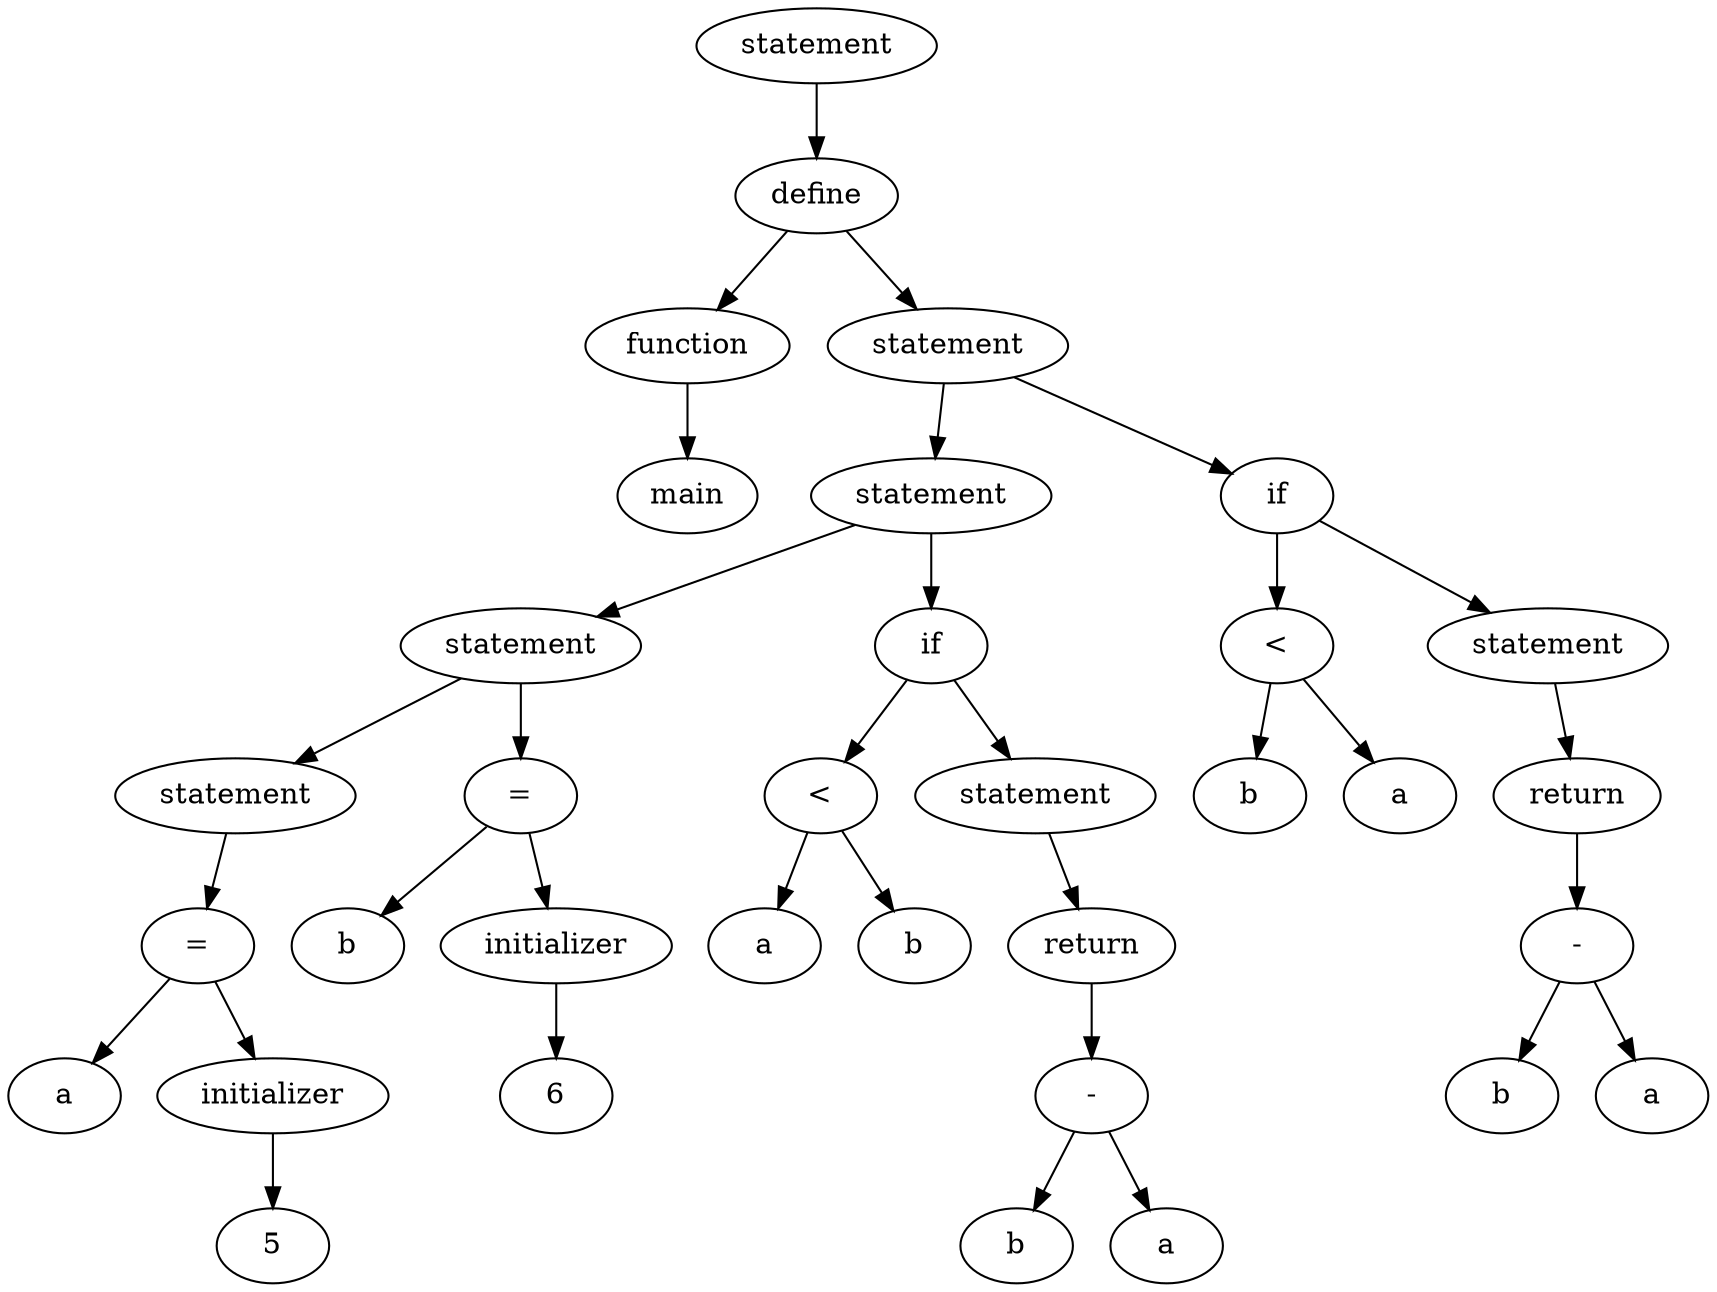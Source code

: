 digraph G {
A001204C0 [label = "statement"];
A001204C0 -> A00127168;
A00127168 [label = "define"];
A00127168 -> A00127150;
A00127168 -> A00126D90;
A00127150 [label = "function"];
A00127150 -> A001204F0;
A001204F0 [label = "main"];
A00126D90 [label = "statement"];
A00126D90 -> A00126E08;
A00126D90 -> A00127030;
A00126E08 [label = "statement"];
A00126E08 -> A00122860;
A00126E08 -> A00126F40;
A00122860 [label = "statement"];
A00122860 -> A00120508;
A00122860 -> A00126E50;
A00120508 [label = "statement"];
A00120508 -> A00120598;
A00120598 [label = "="];
A00120598 -> A00120538;
A00120598 -> A00120568;
A00120538 [label = "a"];
A00120568 [label = "initializer"];
A00120568 -> A00120550;
A00120550 [label = "5"];
A00126E50 [label = "="];
A00126E50 -> A00122890;
A00126E50 -> A001228C0;
A00122890 [label = "b"];
A001228C0 [label = "initializer"];
A001228C0 -> A001228A8;
A001228A8 [label = "6"];
A00126F40 [label = "if"];
A00126F40 -> A00126F10;
A00126F40 -> A00126E38;
A00126F10 [label = "<"];
A00126F10 -> A00126DD8;
A00126F10 -> A00126DF0;
A00126DD8 [label = "a"];
A00126DF0 [label = "b"];
A00126E38 [label = "statement"];
A00126E38 -> A00126E98;
A00126E98 [label = "return"];
A00126E98 -> A00126E68;
A00126E68 [label = "-"];
A00126E68 -> A00126F28;
A00126E68 -> A00126EE0;
A00126F28 [label = "b"];
A00126EE0 [label = "a"];
A00127030 [label = "if"];
A00127030 -> A00126EB0;
A00127030 -> A00126EF8;
A00126EB0 [label = "<"];
A00126EB0 -> A00126DA8;
A00126EB0 -> A00126DC0;
A00126DA8 [label = "b"];
A00126DC0 [label = "a"];
A00126EF8 [label = "statement"];
A00126EF8 -> A00127138;
A00127138 [label = "return"];
A00127138 -> A001271C8;
A001271C8 [label = "-"];
A001271C8 -> A00126FE8;
A001271C8 -> A00126FA0;
A00126FE8 [label = "b"];
A00126FA0 [label = "a"];
}
